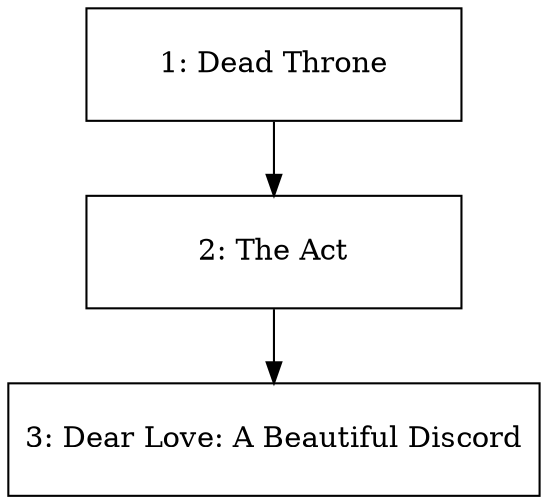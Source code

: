 digraph { 
node[shape=box, width = 2.5, height = .75 ]; 
"1: Dead Throne"->"2: The Act"
"2: The Act"->"3: Dear Love: A Beautiful Discord"

}